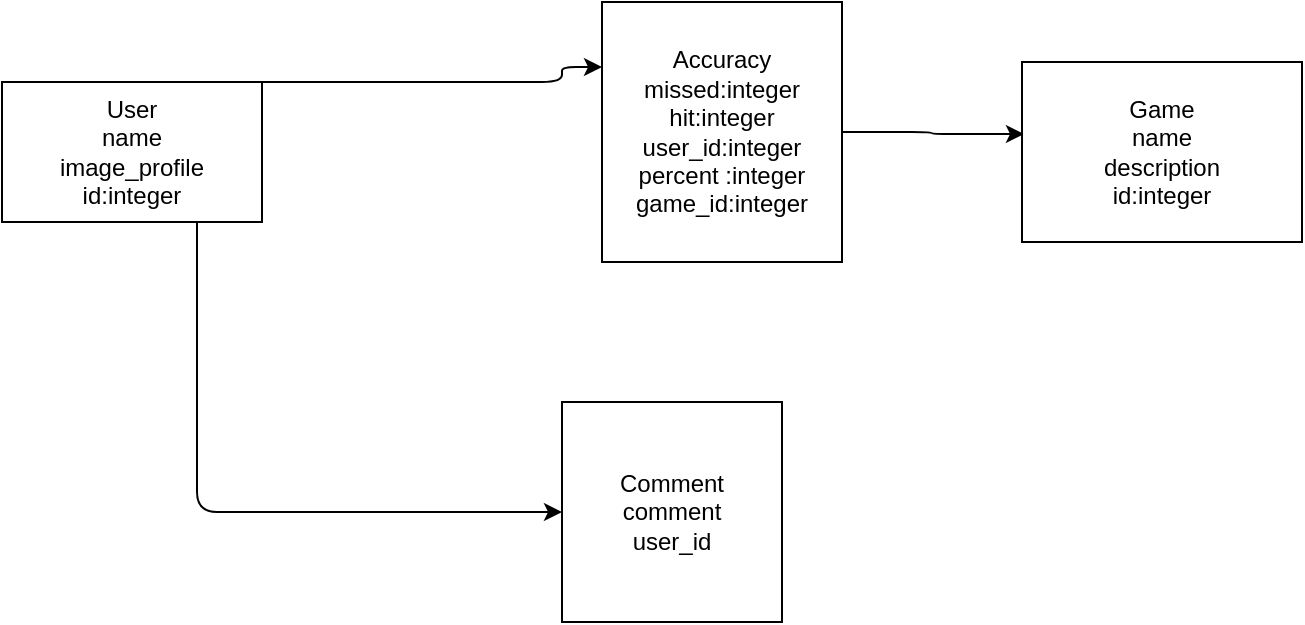 <mxfile>
    <diagram id="Rxo2oslZmJ2QnC6qgLjG" name="Page-1">
        <mxGraphModel dx="728" dy="680" grid="1" gridSize="10" guides="1" tooltips="1" connect="1" arrows="1" fold="1" page="1" pageScale="1" pageWidth="850" pageHeight="1100" math="0" shadow="0">
            <root>
                <mxCell id="0"/>
                <mxCell id="1" parent="0"/>
                <mxCell id="12" style="edgeStyle=orthogonalEdgeStyle;html=1;exitX=1;exitY=0;exitDx=0;exitDy=0;entryX=0;entryY=0.25;entryDx=0;entryDy=0;" edge="1" parent="1" source="2" target="3">
                    <mxGeometry relative="1" as="geometry">
                        <Array as="points">
                            <mxPoint x="280" y="70"/>
                        </Array>
                    </mxGeometry>
                </mxCell>
                <mxCell id="14" style="edgeStyle=orthogonalEdgeStyle;html=1;exitX=0.75;exitY=1;exitDx=0;exitDy=0;entryX=0;entryY=0.5;entryDx=0;entryDy=0;" edge="1" parent="1" source="2" target="9">
                    <mxGeometry relative="1" as="geometry"/>
                </mxCell>
                <mxCell id="2" value="User&lt;br&gt;name&lt;br&gt;image_profile&lt;br&gt;id:integer" style="rounded=0;whiteSpace=wrap;html=1;" vertex="1" parent="1">
                    <mxGeometry y="70" width="130" height="70" as="geometry"/>
                </mxCell>
                <mxCell id="13" style="edgeStyle=orthogonalEdgeStyle;html=1;entryX=0.007;entryY=0.4;entryDx=0;entryDy=0;entryPerimeter=0;" edge="1" parent="1" source="3" target="4">
                    <mxGeometry relative="1" as="geometry"/>
                </mxCell>
                <mxCell id="3" value="Accuracy&lt;br&gt;missed:integer&lt;br&gt;hit:integer&lt;br&gt;user_id:integer&lt;br&gt;percent :integer&lt;br&gt;game_id:integer" style="rounded=0;whiteSpace=wrap;html=1;" vertex="1" parent="1">
                    <mxGeometry x="300" y="30" width="120" height="130" as="geometry"/>
                </mxCell>
                <mxCell id="4" value="Game&lt;br&gt;name&lt;br&gt;description&lt;br&gt;id:integer" style="rounded=0;whiteSpace=wrap;html=1;" vertex="1" parent="1">
                    <mxGeometry x="510" y="60" width="140" height="90" as="geometry"/>
                </mxCell>
                <mxCell id="9" value="Comment&lt;br&gt;comment&lt;br&gt;user_id&lt;br&gt;" style="whiteSpace=wrap;html=1;aspect=fixed;" vertex="1" parent="1">
                    <mxGeometry x="280" y="230" width="110" height="110" as="geometry"/>
                </mxCell>
            </root>
        </mxGraphModel>
    </diagram>
</mxfile>